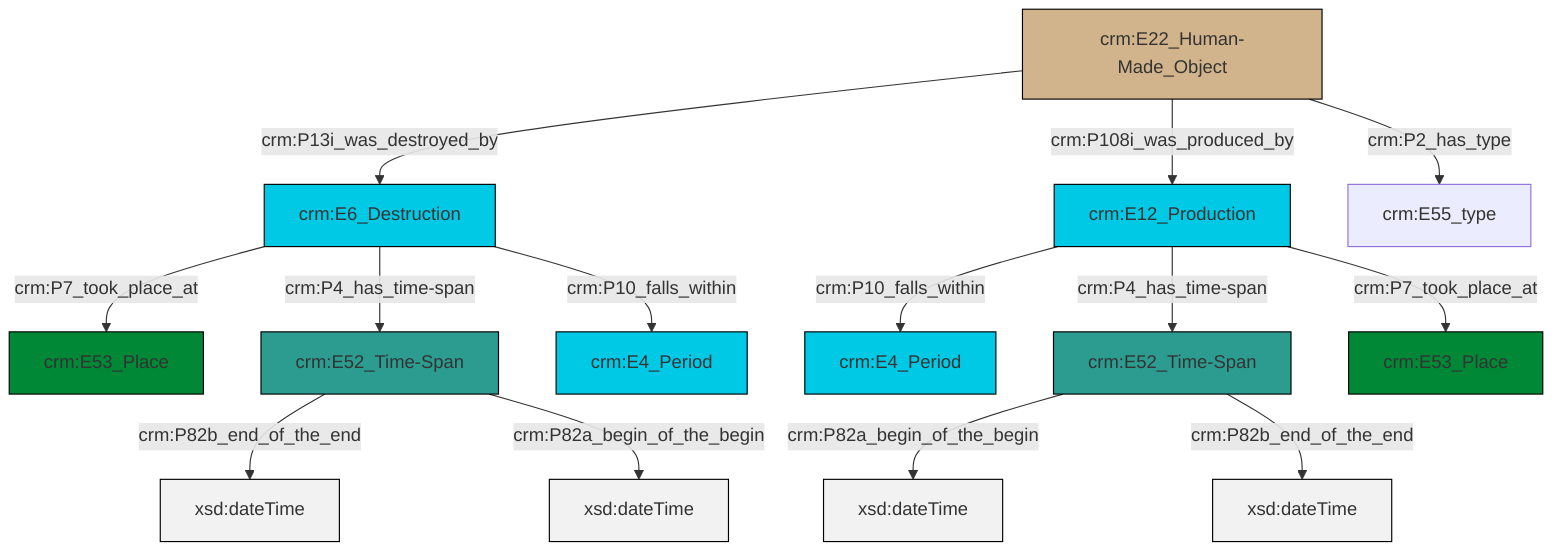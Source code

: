 graph TD
classDef Literal fill:#f2f2f2,stroke:#000000;
classDef CRM_Entity fill:#FFFFFF,stroke:#000000;
classDef Temporal_Entity fill:#00C9E6, stroke:#000000;
classDef Type fill:#E18312, stroke:#000000;
classDef Time-Span fill:#2C9C91, stroke:#000000;
classDef Appellation fill:#FFEB7F, stroke:#000000;
classDef Place fill:#008836, stroke:#000000;
classDef Persistent_Item fill:#B266B2, stroke:#000000;
classDef Conceptual_Object fill:#FFD700, stroke:#000000;
classDef Physical_Thing fill:#D2B48C, stroke:#000000;
classDef Actor fill:#f58aad, stroke:#000000;
classDef PC_Classes fill:#4ce600, stroke:#000000;
classDef Multi fill:#cccccc,stroke:#000000;

4["crm:E22_Human-Made_Object"]:::Physical_Thing -->|crm:P13i_was_destroyed_by| 6["crm:E6_Destruction"]:::Temporal_Entity
8["crm:E12_Production"]:::Temporal_Entity -->|crm:P10_falls_within| 0["crm:E4_Period"]:::Temporal_Entity
4["crm:E22_Human-Made_Object"]:::Physical_Thing -->|crm:P108i_was_produced_by| 8["crm:E12_Production"]:::Temporal_Entity
6["crm:E6_Destruction"]:::Temporal_Entity -->|crm:P7_took_place_at| 11["crm:E53_Place"]:::Place
13["crm:E52_Time-Span"]:::Time-Span -->|crm:P82b_end_of_the_end| 14[xsd:dateTime]:::Literal
15["crm:E52_Time-Span"]:::Time-Span -->|crm:P82a_begin_of_the_begin| 16[xsd:dateTime]:::Literal
15["crm:E52_Time-Span"]:::Time-Span -->|crm:P82b_end_of_the_end| 17[xsd:dateTime]:::Literal
8["crm:E12_Production"]:::Temporal_Entity -->|crm:P4_has_time-span| 15["crm:E52_Time-Span"]:::Time-Span
13["crm:E52_Time-Span"]:::Time-Span -->|crm:P82a_begin_of_the_begin| 19[xsd:dateTime]:::Literal
8["crm:E12_Production"]:::Temporal_Entity -->|crm:P7_took_place_at| 9["crm:E53_Place"]:::Place
6["crm:E6_Destruction"]:::Temporal_Entity -->|crm:P4_has_time-span| 13["crm:E52_Time-Span"]:::Time-Span
6["crm:E6_Destruction"]:::Temporal_Entity -->|crm:P10_falls_within| 20["crm:E4_Period"]:::Temporal_Entity
4["crm:E22_Human-Made_Object"]:::Physical_Thing -->|crm:P2_has_type| 2["crm:E55_type"]:::Default